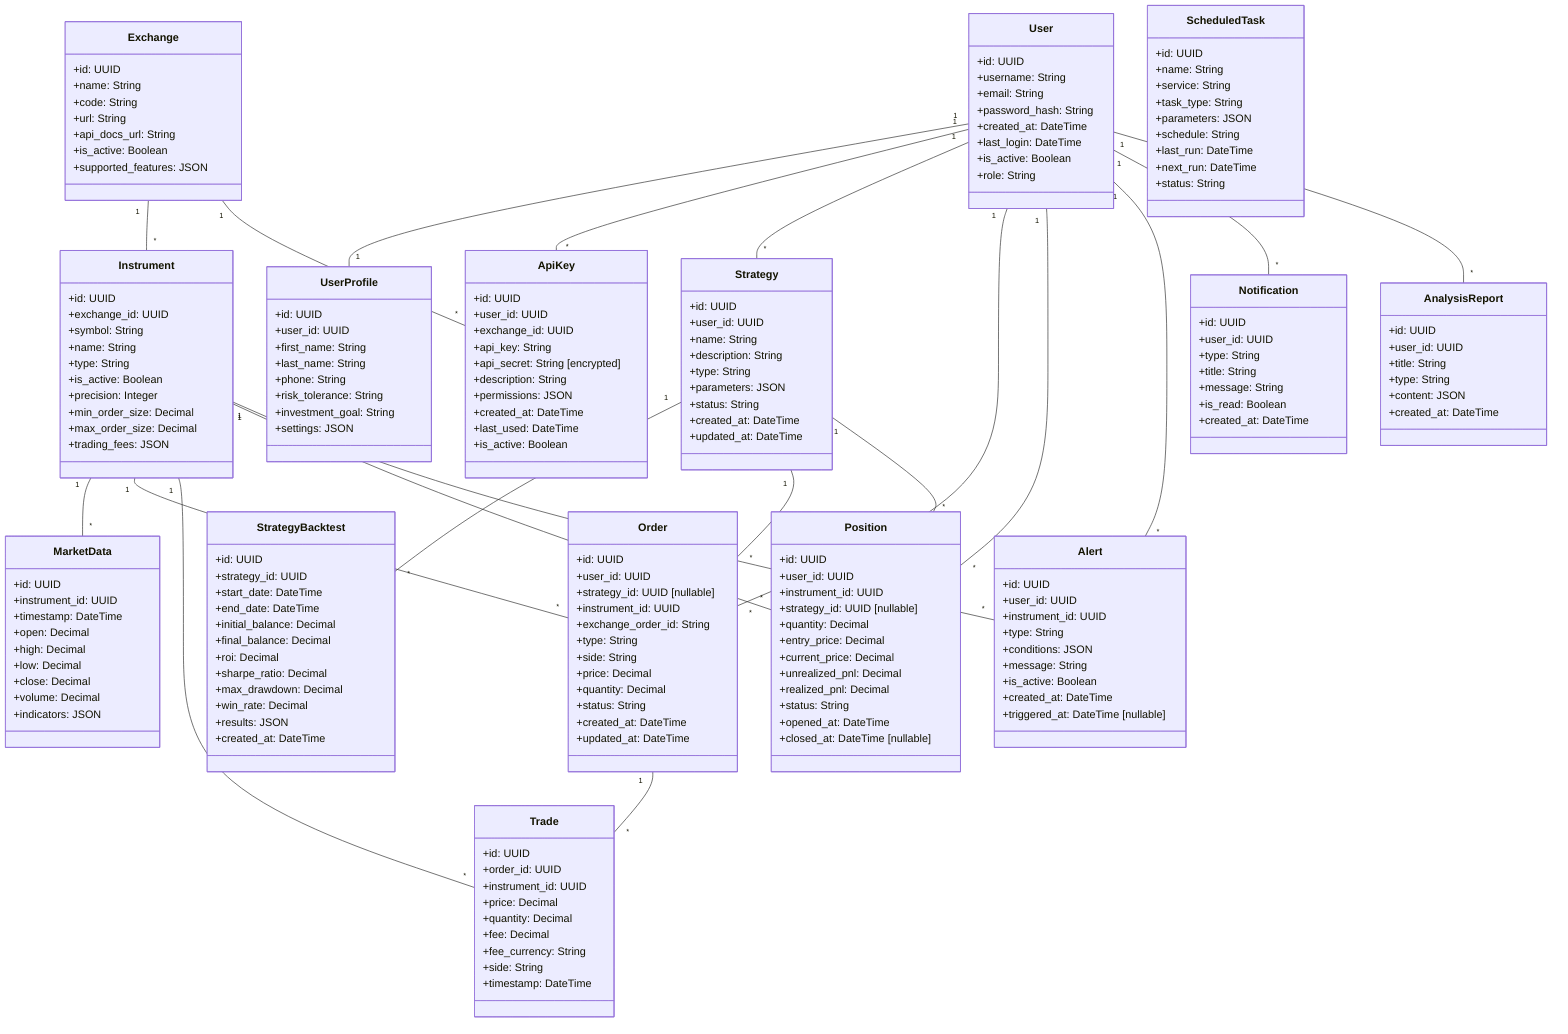 classDiagram
    class User {
        +id: UUID
        +username: String
        +email: String
        +password_hash: String
        +created_at: DateTime
        +last_login: DateTime
        +is_active: Boolean
        +role: String
    }
    
    class UserProfile {
        +id: UUID
        +user_id: UUID
        +first_name: String
        +last_name: String
        +phone: String
        +risk_tolerance: String
        +investment_goal: String
        +settings: JSON
    }
    
    class ApiKey {
        +id: UUID
        +user_id: UUID
        +exchange_id: UUID
        +api_key: String
        +api_secret: String [encrypted]
        +description: String
        +permissions: JSON
        +created_at: DateTime
        +last_used: DateTime
        +is_active: Boolean
    }
    
    class Exchange {
        +id: UUID
        +name: String
        +code: String
        +url: String
        +api_docs_url: String
        +is_active: Boolean
        +supported_features: JSON
    }
    
    class Instrument {
        +id: UUID
        +exchange_id: UUID
        +symbol: String
        +name: String
        +type: String
        +is_active: Boolean
        +precision: Integer
        +min_order_size: Decimal
        +max_order_size: Decimal
        +trading_fees: JSON
    }
    
    class MarketData {
        +id: UUID
        +instrument_id: UUID
        +timestamp: DateTime
        +open: Decimal
        +high: Decimal
        +low: Decimal
        +close: Decimal
        +volume: Decimal
        +indicators: JSON
    }
    
    class Strategy {
        +id: UUID
        +user_id: UUID
        +name: String
        +description: String
        +type: String
        +parameters: JSON
        +status: String
        +created_at: DateTime
        +updated_at: DateTime
    }
    
    class StrategyBacktest {
        +id: UUID
        +strategy_id: UUID
        +start_date: DateTime
        +end_date: DateTime
        +initial_balance: Decimal
        +final_balance: Decimal
        +roi: Decimal
        +sharpe_ratio: Decimal
        +max_drawdown: Decimal
        +win_rate: Decimal
        +results: JSON
        +created_at: DateTime
    }
    
    class Order {
        +id: UUID
        +user_id: UUID
        +strategy_id: UUID [nullable]
        +instrument_id: UUID
        +exchange_order_id: String
        +type: String
        +side: String
        +price: Decimal
        +quantity: Decimal
        +status: String
        +created_at: DateTime
        +updated_at: DateTime
    }
    
    class Trade {
        +id: UUID
        +order_id: UUID
        +instrument_id: UUID
        +price: Decimal
        +quantity: Decimal
        +fee: Decimal
        +fee_currency: String
        +side: String
        +timestamp: DateTime
    }
    
    class Position {
        +id: UUID
        +user_id: UUID
        +instrument_id: UUID
        +strategy_id: UUID [nullable]
        +quantity: Decimal
        +entry_price: Decimal
        +current_price: Decimal
        +unrealized_pnl: Decimal
        +realized_pnl: Decimal
        +status: String
        +opened_at: DateTime
        +closed_at: DateTime [nullable]
    }
    
    class Alert {
        +id: UUID
        +user_id: UUID
        +instrument_id: UUID
        +type: String
        +conditions: JSON
        +message: String
        +is_active: Boolean
        +created_at: DateTime
        +triggered_at: DateTime [nullable]
    }
    
    class Notification {
        +id: UUID
        +user_id: UUID
        +type: String
        +title: String
        +message: String
        +is_read: Boolean
        +created_at: DateTime
    }
    
    class AnalysisReport {
        +id: UUID
        +user_id: UUID
        +title: String
        +type: String
        +content: JSON
        +created_at: DateTime
    }
    
    class ScheduledTask {
        +id: UUID
        +name: String
        +service: String
        +task_type: String
        +parameters: JSON
        +schedule: String
        +last_run: DateTime
        +next_run: DateTime
        +status: String
    }
    
    User "1" -- "1" UserProfile
    User "1" -- "*" ApiKey
    User "1" -- "*" Strategy
    User "1" -- "*" Order
    User "1" -- "*" Position
    User "1" -- "*" Alert
    User "1" -- "*" Notification
    User "1" -- "*" AnalysisReport
    
    Exchange "1" -- "*" Instrument
    Exchange "1" -- "*" ApiKey
    
    Instrument "1" -- "*" MarketData
    Instrument "1" -- "*" Order
    Instrument "1" -- "*" Trade
    Instrument "1" -- "*" Position
    Instrument "1" -- "*" Alert
    
    Strategy "1" -- "*" StrategyBacktest
    Strategy "1" -- "*" Order
    Strategy "1" -- "*" Position
    
    Order "1" -- "*" Trade